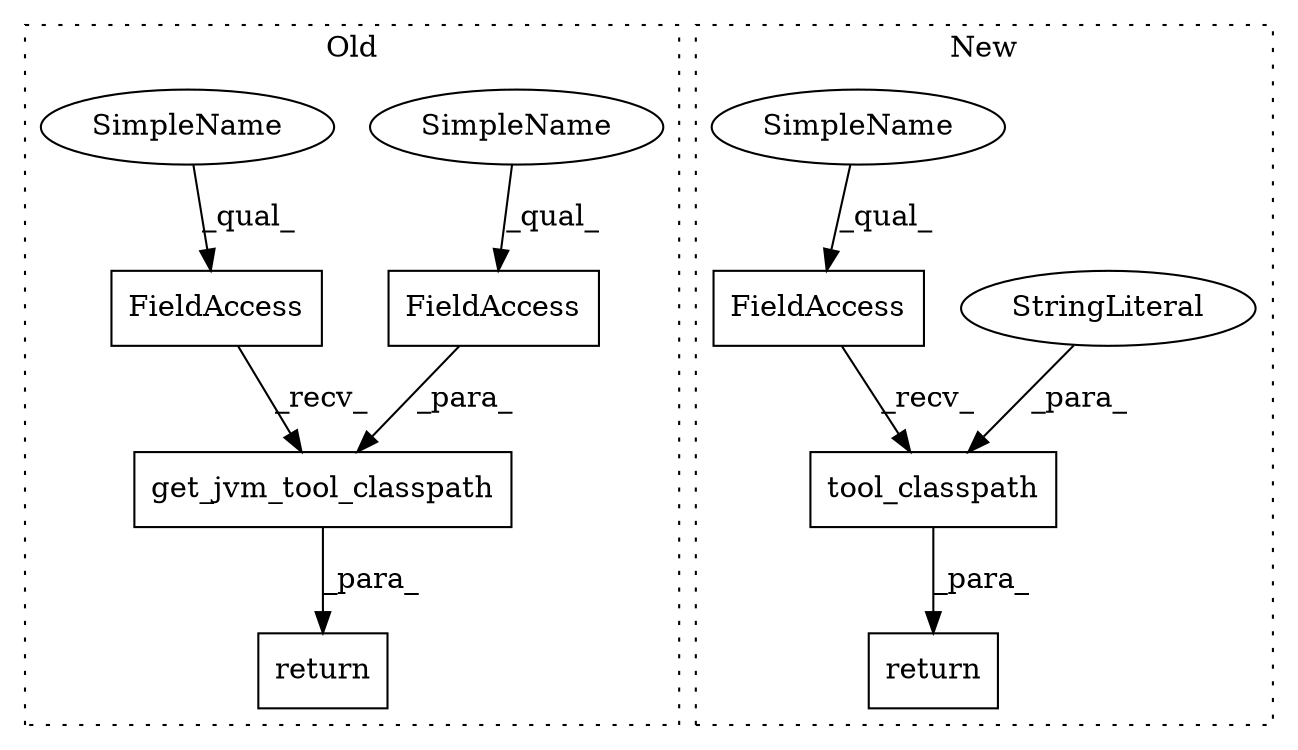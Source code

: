 digraph G {
subgraph cluster0 {
1 [label="return" a="41" s="2685" l="7" shape="box"];
6 [label="get_jvm_tool_classpath" a="32" s="2720,2770" l="23,1" shape="box"];
7 [label="FieldAccess" a="22" s="2743" l="27" shape="box"];
8 [label="FieldAccess" a="22" s="2692" l="27" shape="box"];
9 [label="SimpleName" a="42" s="2743" l="4" shape="ellipse"];
10 [label="SimpleName" a="42" s="2692" l="4" shape="ellipse"];
label = "Old";
style="dotted";
}
subgraph cluster1 {
2 [label="tool_classpath" a="32" s="1836,1859" l="15,1" shape="box"];
3 [label="FieldAccess" a="22" s="1817" l="18" shape="box"];
4 [label="StringLiteral" a="45" s="1851" l="8" shape="ellipse"];
5 [label="return" a="41" s="1810" l="7" shape="box"];
11 [label="SimpleName" a="42" s="1817" l="4" shape="ellipse"];
label = "New";
style="dotted";
}
2 -> 5 [label="_para_"];
3 -> 2 [label="_recv_"];
4 -> 2 [label="_para_"];
6 -> 1 [label="_para_"];
7 -> 6 [label="_para_"];
8 -> 6 [label="_recv_"];
9 -> 7 [label="_qual_"];
10 -> 8 [label="_qual_"];
11 -> 3 [label="_qual_"];
}